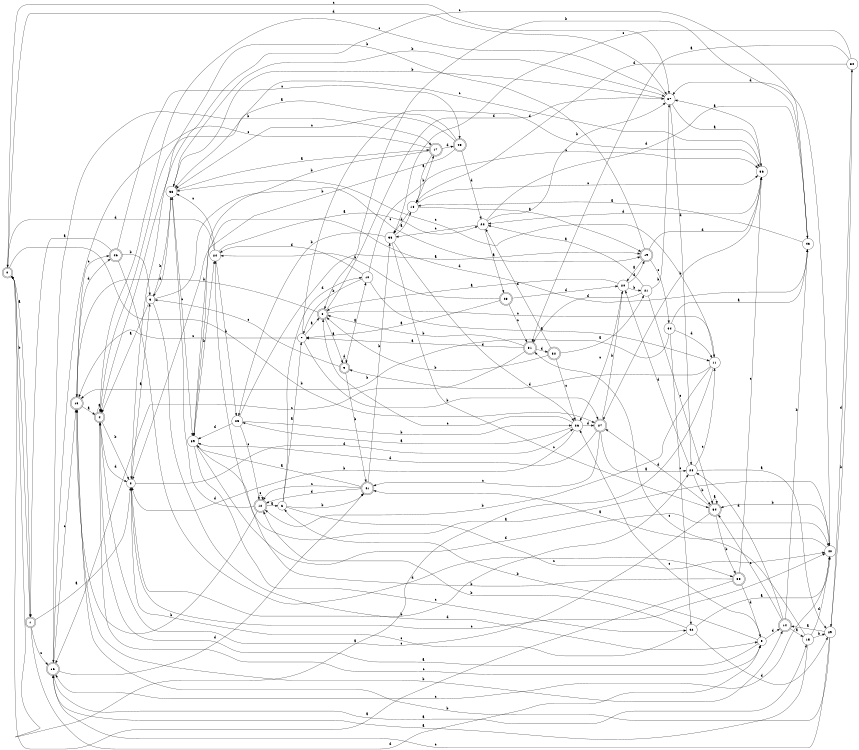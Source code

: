 digraph n38_5 {
__start0 [label="" shape="none"];

rankdir=LR;
size="8,5";

s0 [style="rounded,filled", color="black", fillcolor="white" shape="doublecircle", label="0"];
s1 [style="rounded,filled", color="black", fillcolor="white" shape="doublecircle", label="1"];
s2 [style="filled", color="black", fillcolor="white" shape="circle", label="2"];
s3 [style="filled", color="black", fillcolor="white" shape="circle", label="3"];
s4 [style="rounded,filled", color="black", fillcolor="white" shape="doublecircle", label="4"];
s5 [style="filled", color="black", fillcolor="white" shape="circle", label="5"];
s6 [style="filled", color="black", fillcolor="white" shape="circle", label="6"];
s7 [style="filled", color="black", fillcolor="white" shape="circle", label="7"];
s8 [style="rounded,filled", color="black", fillcolor="white" shape="doublecircle", label="8"];
s9 [style="rounded,filled", color="black", fillcolor="white" shape="doublecircle", label="9"];
s10 [style="filled", color="black", fillcolor="white" shape="circle", label="10"];
s11 [style="filled", color="black", fillcolor="white" shape="circle", label="11"];
s12 [style="rounded,filled", color="black", fillcolor="white" shape="doublecircle", label="12"];
s13 [style="rounded,filled", color="black", fillcolor="white" shape="doublecircle", label="13"];
s14 [style="rounded,filled", color="black", fillcolor="white" shape="doublecircle", label="14"];
s15 [style="filled", color="black", fillcolor="white" shape="circle", label="15"];
s16 [style="rounded,filled", color="black", fillcolor="white" shape="doublecircle", label="16"];
s17 [style="rounded,filled", color="black", fillcolor="white" shape="doublecircle", label="17"];
s18 [style="filled", color="black", fillcolor="white" shape="circle", label="18"];
s19 [style="rounded,filled", color="black", fillcolor="white" shape="doublecircle", label="19"];
s20 [style="filled", color="black", fillcolor="white" shape="circle", label="20"];
s21 [style="filled", color="black", fillcolor="white" shape="circle", label="21"];
s22 [style="filled", color="black", fillcolor="white" shape="circle", label="22"];
s23 [style="rounded,filled", color="black", fillcolor="white" shape="doublecircle", label="23"];
s24 [style="filled", color="black", fillcolor="white" shape="circle", label="24"];
s25 [style="filled", color="black", fillcolor="white" shape="circle", label="25"];
s26 [style="filled", color="black", fillcolor="white" shape="circle", label="26"];
s27 [style="rounded,filled", color="black", fillcolor="white" shape="doublecircle", label="27"];
s28 [style="filled", color="black", fillcolor="white" shape="circle", label="28"];
s29 [style="filled", color="black", fillcolor="white" shape="circle", label="29"];
s30 [style="filled", color="black", fillcolor="white" shape="circle", label="30"];
s31 [style="rounded,filled", color="black", fillcolor="white" shape="doublecircle", label="31"];
s32 [style="rounded,filled", color="black", fillcolor="white" shape="doublecircle", label="32"];
s33 [style="filled", color="black", fillcolor="white" shape="circle", label="33"];
s34 [style="rounded,filled", color="black", fillcolor="white" shape="doublecircle", label="34"];
s35 [style="rounded,filled", color="black", fillcolor="white" shape="doublecircle", label="35"];
s36 [style="filled", color="black", fillcolor="white" shape="circle", label="36"];
s37 [style="filled", color="black", fillcolor="white" shape="circle", label="37"];
s38 [style="filled", color="black", fillcolor="white" shape="circle", label="38"];
s39 [style="filled", color="black", fillcolor="white" shape="circle", label="39"];
s40 [style="filled", color="black", fillcolor="white" shape="circle", label="40"];
s41 [style="rounded,filled", color="black", fillcolor="white" shape="doublecircle", label="41"];
s42 [style="filled", color="black", fillcolor="white" shape="circle", label="42"];
s43 [style="filled", color="black", fillcolor="white" shape="circle", label="43"];
s44 [style="filled", color="black", fillcolor="white" shape="circle", label="44"];
s45 [style="rounded,filled", color="black", fillcolor="white" shape="doublecircle", label="45"];
s46 [style="rounded,filled", color="black", fillcolor="white" shape="doublecircle", label="46"];
s0 -> s1 [label="a"];
s0 -> s27 [label="b"];
s0 -> s37 [label="c"];
s0 -> s37 [label="d"];
s1 -> s2 [label="a"];
s1 -> s0 [label="b"];
s1 -> s16 [label="c"];
s1 -> s5 [label="d"];
s2 -> s3 [label="a"];
s2 -> s28 [label="b"];
s2 -> s40 [label="c"];
s2 -> s26 [label="d"];
s3 -> s4 [label="a"];
s3 -> s38 [label="b"];
s3 -> s19 [label="c"];
s3 -> s5 [label="d"];
s4 -> s4 [label="a"];
s4 -> s2 [label="b"];
s4 -> s5 [label="c"];
s4 -> s2 [label="d"];
s5 -> s4 [label="a"];
s5 -> s6 [label="b"];
s5 -> s26 [label="c"];
s5 -> s14 [label="d"];
s6 -> s7 [label="a"];
s6 -> s41 [label="b"];
s6 -> s40 [label="c"];
s6 -> s10 [label="d"];
s7 -> s8 [label="a"];
s7 -> s27 [label="b"];
s7 -> s13 [label="c"];
s7 -> s36 [label="d"];
s8 -> s9 [label="a"];
s8 -> s13 [label="b"];
s8 -> s11 [label="c"];
s8 -> s37 [label="d"];
s9 -> s10 [label="a"];
s9 -> s41 [label="b"];
s9 -> s3 [label="c"];
s9 -> s9 [label="d"];
s10 -> s11 [label="a"];
s10 -> s7 [label="b"];
s10 -> s36 [label="c"];
s10 -> s24 [label="d"];
s11 -> s0 [label="a"];
s11 -> s12 [label="b"];
s11 -> s38 [label="c"];
s11 -> s9 [label="d"];
s12 -> s6 [label="a"];
s12 -> s13 [label="b"];
s12 -> s12 [label="c"];
s12 -> s38 [label="d"];
s13 -> s4 [label="a"];
s13 -> s14 [label="b"];
s13 -> s46 [label="c"];
s13 -> s46 [label="d"];
s14 -> s15 [label="a"];
s14 -> s43 [label="b"];
s14 -> s34 [label="c"];
s14 -> s28 [label="d"];
s15 -> s16 [label="a"];
s15 -> s29 [label="b"];
s15 -> s31 [label="c"];
s15 -> s40 [label="d"];
s16 -> s15 [label="a"];
s16 -> s17 [label="b"];
s16 -> s13 [label="c"];
s16 -> s41 [label="d"];
s17 -> s18 [label="a"];
s17 -> s39 [label="b"];
s17 -> s16 [label="c"];
s17 -> s45 [label="d"];
s18 -> s19 [label="a"];
s18 -> s17 [label="b"];
s18 -> s36 [label="c"];
s18 -> s33 [label="d"];
s19 -> s20 [label="a"];
s19 -> s4 [label="b"];
s19 -> s44 [label="c"];
s19 -> s36 [label="d"];
s20 -> s8 [label="a"];
s20 -> s21 [label="b"];
s20 -> s26 [label="c"];
s20 -> s19 [label="d"];
s21 -> s22 [label="a"];
s21 -> s37 [label="b"];
s21 -> s34 [label="c"];
s21 -> s31 [label="d"];
s22 -> s23 [label="a"];
s22 -> s37 [label="b"];
s22 -> s33 [label="c"];
s22 -> s43 [label="d"];
s23 -> s7 [label="a"];
s23 -> s24 [label="b"];
s23 -> s31 [label="c"];
s23 -> s20 [label="d"];
s24 -> s22 [label="a"];
s24 -> s25 [label="b"];
s24 -> s38 [label="c"];
s24 -> s0 [label="d"];
s25 -> s19 [label="a"];
s25 -> s26 [label="b"];
s25 -> s12 [label="c"];
s25 -> s39 [label="d"];
s26 -> s25 [label="a"];
s26 -> s2 [label="b"];
s26 -> s8 [label="c"];
s26 -> s27 [label="d"];
s27 -> s28 [label="a"];
s27 -> s20 [label="b"];
s27 -> s41 [label="c"];
s27 -> s39 [label="d"];
s28 -> s29 [label="a"];
s28 -> s34 [label="b"];
s28 -> s11 [label="c"];
s28 -> s20 [label="d"];
s29 -> s14 [label="a"];
s29 -> s13 [label="b"];
s29 -> s16 [label="c"];
s29 -> s30 [label="d"];
s30 -> s31 [label="a"];
s30 -> s29 [label="b"];
s30 -> s33 [label="c"];
s30 -> s18 [label="d"];
s31 -> s7 [label="a"];
s31 -> s8 [label="b"];
s31 -> s16 [label="c"];
s31 -> s32 [label="d"];
s32 -> s21 [label="a"];
s32 -> s8 [label="b"];
s32 -> s26 [label="c"];
s32 -> s22 [label="d"];
s33 -> s18 [label="a"];
s33 -> s25 [label="b"];
s33 -> s34 [label="c"];
s33 -> s26 [label="d"];
s34 -> s34 [label="a"];
s34 -> s35 [label="b"];
s34 -> s4 [label="c"];
s34 -> s27 [label="d"];
s35 -> s0 [label="a"];
s35 -> s24 [label="b"];
s35 -> s36 [label="c"];
s35 -> s5 [label="d"];
s36 -> s37 [label="a"];
s36 -> s27 [label="b"];
s36 -> s38 [label="c"];
s36 -> s22 [label="d"];
s37 -> s36 [label="a"];
s37 -> s38 [label="b"];
s37 -> s4 [label="c"];
s37 -> s28 [label="d"];
s38 -> s17 [label="a"];
s38 -> s37 [label="b"];
s38 -> s39 [label="c"];
s38 -> s3 [label="d"];
s39 -> s40 [label="a"];
s39 -> s24 [label="b"];
s39 -> s42 [label="c"];
s39 -> s40 [label="d"];
s40 -> s41 [label="a"];
s40 -> s34 [label="b"];
s40 -> s16 [label="c"];
s40 -> s37 [label="d"];
s41 -> s39 [label="a"];
s41 -> s33 [label="b"];
s41 -> s12 [label="c"];
s41 -> s12 [label="d"];
s42 -> s40 [label="a"];
s42 -> s12 [label="b"];
s42 -> s2 [label="c"];
s42 -> s29 [label="d"];
s43 -> s18 [label="a"];
s43 -> s8 [label="b"];
s43 -> s2 [label="c"];
s43 -> s2 [label="d"];
s44 -> s43 [label="a"];
s44 -> s13 [label="b"];
s44 -> s42 [label="c"];
s44 -> s11 [label="d"];
s45 -> s4 [label="a"];
s45 -> s39 [label="b"];
s45 -> s38 [label="c"];
s45 -> s22 [label="d"];
s46 -> s1 [label="a"];
s46 -> s3 [label="b"];
s46 -> s45 [label="c"];
s46 -> s35 [label="d"];

}